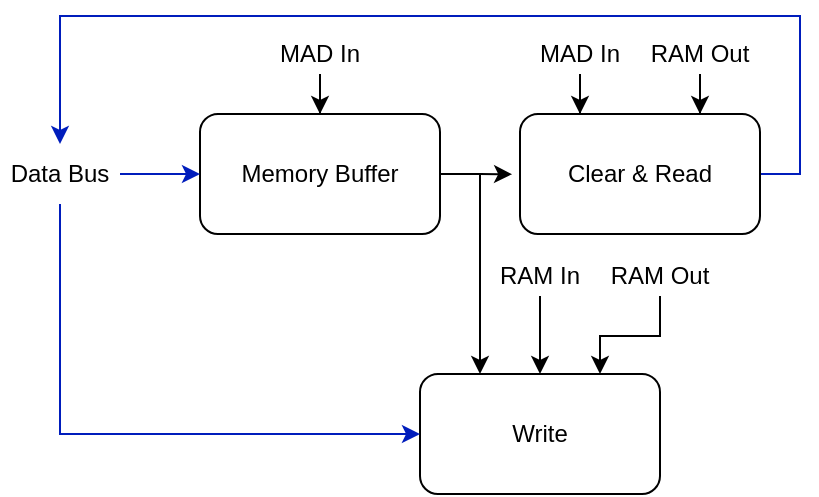 <mxfile version="23.0.2" type="device" pages="4">
  <diagram name="Overall View" id="2HjnJIDavPVu0yzzCqp9">
    <mxGraphModel dx="600" dy="411" grid="1" gridSize="10" guides="1" tooltips="1" connect="1" arrows="1" fold="1" page="1" pageScale="1" pageWidth="850" pageHeight="1100" math="0" shadow="0">
      <root>
        <mxCell id="0" />
        <mxCell id="1" parent="0" />
        <mxCell id="IAmSOxGMy9Cp0XNXCqSv-7" style="edgeStyle=orthogonalEdgeStyle;rounded=0;orthogonalLoop=1;jettySize=auto;html=1;entryX=0.25;entryY=0;entryDx=0;entryDy=0;exitX=1;exitY=0.5;exitDx=0;exitDy=0;" edge="1" parent="1" source="HwnG7Uyc3iMSjxXUISN8-2" target="HwnG7Uyc3iMSjxXUISN8-23">
          <mxGeometry relative="1" as="geometry">
            <Array as="points">
              <mxPoint x="320" y="89" />
              <mxPoint x="320" y="189" />
            </Array>
          </mxGeometry>
        </mxCell>
        <mxCell id="HwnG7Uyc3iMSjxXUISN8-2" value="Memory Buffer" style="rounded=1;whiteSpace=wrap;html=1;" parent="1" vertex="1">
          <mxGeometry x="180" y="59" width="120" height="60" as="geometry" />
        </mxCell>
        <mxCell id="qwOGZZToDOTw8wnsuqdi-5" style="edgeStyle=orthogonalEdgeStyle;rounded=0;orthogonalLoop=1;jettySize=auto;html=1;entryX=0.5;entryY=0;entryDx=0;entryDy=0;" edge="1" parent="1" source="HwnG7Uyc3iMSjxXUISN8-4" target="HwnG7Uyc3iMSjxXUISN8-2">
          <mxGeometry relative="1" as="geometry" />
        </mxCell>
        <mxCell id="HwnG7Uyc3iMSjxXUISN8-4" value="MAD In" style="text;html=1;strokeColor=none;fillColor=none;align=center;verticalAlign=middle;whiteSpace=wrap;rounded=0;" parent="1" vertex="1">
          <mxGeometry x="210" y="19" width="60" height="20" as="geometry" />
        </mxCell>
        <mxCell id="xl5193zpHeagH3aSUyen-3" style="edgeStyle=orthogonalEdgeStyle;rounded=0;orthogonalLoop=1;jettySize=auto;html=1;entryX=0.5;entryY=0;entryDx=0;entryDy=0;exitX=1;exitY=0.5;exitDx=0;exitDy=0;fillColor=#0050ef;strokeColor=#001DBC;" edge="1" parent="1" source="HwnG7Uyc3iMSjxXUISN8-6" target="abH2xLMdvl9PUPN-iVVO-1">
          <mxGeometry relative="1" as="geometry">
            <Array as="points">
              <mxPoint x="480" y="89" />
              <mxPoint x="480" y="10" />
              <mxPoint x="110" y="10" />
            </Array>
          </mxGeometry>
        </mxCell>
        <mxCell id="HwnG7Uyc3iMSjxXUISN8-6" value="Clear &amp;amp; Read" style="rounded=1;whiteSpace=wrap;html=1;" parent="1" vertex="1">
          <mxGeometry x="340" y="59" width="120" height="60" as="geometry" />
        </mxCell>
        <mxCell id="HwnG7Uyc3iMSjxXUISN8-8" style="edgeStyle=orthogonalEdgeStyle;rounded=0;orthogonalLoop=1;jettySize=auto;html=1;entryX=-0.033;entryY=0.502;entryDx=0;entryDy=0;entryPerimeter=0;" parent="1" source="HwnG7Uyc3iMSjxXUISN8-2" target="HwnG7Uyc3iMSjxXUISN8-6" edge="1">
          <mxGeometry relative="1" as="geometry" />
        </mxCell>
        <mxCell id="xl5193zpHeagH3aSUyen-1" style="edgeStyle=orthogonalEdgeStyle;rounded=0;orthogonalLoop=1;jettySize=auto;html=1;entryX=0.25;entryY=0;entryDx=0;entryDy=0;" edge="1" parent="1" source="HwnG7Uyc3iMSjxXUISN8-9" target="HwnG7Uyc3iMSjxXUISN8-6">
          <mxGeometry relative="1" as="geometry" />
        </mxCell>
        <mxCell id="HwnG7Uyc3iMSjxXUISN8-9" value="MAD In" style="text;html=1;strokeColor=none;fillColor=none;align=center;verticalAlign=middle;whiteSpace=wrap;rounded=0;" parent="1" vertex="1">
          <mxGeometry x="340" y="19" width="60" height="20" as="geometry" />
        </mxCell>
        <mxCell id="xl5193zpHeagH3aSUyen-2" style="edgeStyle=orthogonalEdgeStyle;rounded=0;orthogonalLoop=1;jettySize=auto;html=1;entryX=0.75;entryY=0;entryDx=0;entryDy=0;" edge="1" parent="1" source="HwnG7Uyc3iMSjxXUISN8-15" target="HwnG7Uyc3iMSjxXUISN8-6">
          <mxGeometry relative="1" as="geometry" />
        </mxCell>
        <mxCell id="HwnG7Uyc3iMSjxXUISN8-15" value="RAM Out" style="text;html=1;strokeColor=none;fillColor=none;align=center;verticalAlign=middle;whiteSpace=wrap;rounded=0;" parent="1" vertex="1">
          <mxGeometry x="400" y="19" width="60" height="20" as="geometry" />
        </mxCell>
        <mxCell id="HwnG7Uyc3iMSjxXUISN8-23" value="Write" style="rounded=1;whiteSpace=wrap;html=1;" parent="1" vertex="1">
          <mxGeometry x="290" y="189" width="120" height="60" as="geometry" />
        </mxCell>
        <mxCell id="nVA6OyCDiHuKZHcchqbr-2" style="edgeStyle=orthogonalEdgeStyle;rounded=0;orthogonalLoop=1;jettySize=auto;html=1;entryX=0;entryY=0.5;entryDx=0;entryDy=0;fillColor=#0050ef;strokeColor=#001DBC;" parent="1" source="abH2xLMdvl9PUPN-iVVO-1" target="HwnG7Uyc3iMSjxXUISN8-2" edge="1">
          <mxGeometry relative="1" as="geometry" />
        </mxCell>
        <mxCell id="IAmSOxGMy9Cp0XNXCqSv-9" style="edgeStyle=orthogonalEdgeStyle;rounded=0;orthogonalLoop=1;jettySize=auto;html=1;entryX=0;entryY=0.5;entryDx=0;entryDy=0;fillColor=#0050ef;strokeColor=#001DBC;" edge="1" parent="1" source="abH2xLMdvl9PUPN-iVVO-1" target="HwnG7Uyc3iMSjxXUISN8-23">
          <mxGeometry relative="1" as="geometry">
            <Array as="points">
              <mxPoint x="110" y="219" />
            </Array>
          </mxGeometry>
        </mxCell>
        <mxCell id="abH2xLMdvl9PUPN-iVVO-1" value="Data Bus" style="text;html=1;align=center;verticalAlign=middle;whiteSpace=wrap;rounded=0;" parent="1" vertex="1">
          <mxGeometry x="80" y="74" width="60" height="30" as="geometry" />
        </mxCell>
        <mxCell id="qwOGZZToDOTw8wnsuqdi-9" style="edgeStyle=orthogonalEdgeStyle;rounded=0;orthogonalLoop=1;jettySize=auto;html=1;entryX=0.5;entryY=0;entryDx=0;entryDy=0;" edge="1" parent="1" source="qwOGZZToDOTw8wnsuqdi-7" target="HwnG7Uyc3iMSjxXUISN8-23">
          <mxGeometry relative="1" as="geometry" />
        </mxCell>
        <mxCell id="qwOGZZToDOTw8wnsuqdi-7" value="RAM In" style="text;html=1;strokeColor=none;fillColor=none;align=center;verticalAlign=middle;whiteSpace=wrap;rounded=0;" vertex="1" parent="1">
          <mxGeometry x="320" y="130" width="60" height="20" as="geometry" />
        </mxCell>
        <mxCell id="qwOGZZToDOTw8wnsuqdi-10" style="edgeStyle=orthogonalEdgeStyle;rounded=0;orthogonalLoop=1;jettySize=auto;html=1;entryX=0.75;entryY=0;entryDx=0;entryDy=0;" edge="1" parent="1" source="qwOGZZToDOTw8wnsuqdi-8" target="HwnG7Uyc3iMSjxXUISN8-23">
          <mxGeometry relative="1" as="geometry" />
        </mxCell>
        <mxCell id="qwOGZZToDOTw8wnsuqdi-8" value="RAM Out" style="text;html=1;strokeColor=none;fillColor=none;align=center;verticalAlign=middle;whiteSpace=wrap;rounded=0;" vertex="1" parent="1">
          <mxGeometry x="380" y="130" width="60" height="20" as="geometry" />
        </mxCell>
      </root>
    </mxGraphModel>
  </diagram>
  <diagram id="gxNjrEM24qf72HKsvgib" name="Memory Buffer">
    <mxGraphModel dx="724" dy="496" grid="1" gridSize="10" guides="1" tooltips="1" connect="1" arrows="1" fold="1" page="1" pageScale="1" pageWidth="850" pageHeight="1100" math="0" shadow="0">
      <root>
        <mxCell id="0" />
        <mxCell id="1" parent="0" />
        <mxCell id="a8ZN44LbeRUZbYzPy-Rc-8" style="edgeStyle=orthogonalEdgeStyle;rounded=0;orthogonalLoop=1;jettySize=auto;html=1;entryX=0;entryY=0.5;entryDx=0;entryDy=0;" parent="1" source="56kpTKDBBYCY8TOm_6jk-1" target="a8ZN44LbeRUZbYzPy-Rc-7" edge="1">
          <mxGeometry relative="1" as="geometry" />
        </mxCell>
        <mxCell id="56kpTKDBBYCY8TOm_6jk-1" value="4 Bit Memory Register" style="rounded=1;whiteSpace=wrap;html=1;" parent="1" vertex="1">
          <mxGeometry x="365" y="520" width="120" height="60" as="geometry" />
        </mxCell>
        <mxCell id="HOq6LCxLTG9phMckXgMa-2" style="edgeStyle=orthogonalEdgeStyle;rounded=0;orthogonalLoop=1;jettySize=auto;html=1;entryX=0;entryY=0.5;entryDx=0;entryDy=0;fillColor=#0050ef;strokeColor=#001DBC;" parent="1" source="HOq6LCxLTG9phMckXgMa-1" target="56kpTKDBBYCY8TOm_6jk-1" edge="1">
          <mxGeometry relative="1" as="geometry" />
        </mxCell>
        <mxCell id="HOq6LCxLTG9phMckXgMa-1" value="Data Bus (bit 1-4)" style="text;html=1;strokeColor=none;fillColor=none;align=center;verticalAlign=middle;whiteSpace=wrap;rounded=0;" parent="1" vertex="1">
          <mxGeometry x="260" y="535" width="60" height="30" as="geometry" />
        </mxCell>
        <mxCell id="zwiRkpOe4ZfVAHLavM5B-1" style="edgeStyle=orthogonalEdgeStyle;rounded=0;orthogonalLoop=1;jettySize=auto;html=1;entryX=0.25;entryY=0;entryDx=0;entryDy=0;" edge="1" parent="1" source="g3nMdLbG_UlyLjL4q3sz-1" target="56kpTKDBBYCY8TOm_6jk-1">
          <mxGeometry relative="1" as="geometry" />
        </mxCell>
        <mxCell id="zwiRkpOe4ZfVAHLavM5B-2" style="edgeStyle=orthogonalEdgeStyle;rounded=0;orthogonalLoop=1;jettySize=auto;html=1;entryX=0.5;entryY=0;entryDx=0;entryDy=0;" edge="1" parent="1">
          <mxGeometry relative="1" as="geometry">
            <mxPoint x="395" y="460.0" as="sourcePoint" />
            <mxPoint x="395" y="620" as="targetPoint" />
            <Array as="points">
              <mxPoint x="395" y="490" />
              <mxPoint x="340" y="490" />
              <mxPoint x="340" y="600" />
              <mxPoint x="395" y="600" />
            </Array>
          </mxGeometry>
        </mxCell>
        <mxCell id="zwiRkpOe4ZfVAHLavM5B-3" value="Store" style="edgeLabel;html=1;align=center;verticalAlign=middle;resizable=0;points=[];" vertex="1" connectable="0" parent="zwiRkpOe4ZfVAHLavM5B-2">
          <mxGeometry x="-0.902" relative="1" as="geometry">
            <mxPoint as="offset" />
          </mxGeometry>
        </mxCell>
        <mxCell id="g3nMdLbG_UlyLjL4q3sz-1" value="MAD IN" style="text;html=1;strokeColor=none;fillColor=none;align=center;verticalAlign=middle;whiteSpace=wrap;rounded=0;" parent="1" vertex="1">
          <mxGeometry x="365" y="430" width="60" height="30" as="geometry" />
        </mxCell>
        <mxCell id="Ydh9hGL6KFw1JQVediO7-1" value="MAD Bus (X)" style="text;html=1;strokeColor=none;fillColor=none;align=center;verticalAlign=middle;whiteSpace=wrap;rounded=0;" parent="1" vertex="1">
          <mxGeometry x="670" y="535" width="60" height="30" as="geometry" />
        </mxCell>
        <mxCell id="a8ZN44LbeRUZbYzPy-Rc-10" style="edgeStyle=orthogonalEdgeStyle;rounded=0;orthogonalLoop=1;jettySize=auto;html=1;entryX=0;entryY=0.5;entryDx=0;entryDy=0;" parent="1" source="a8ZN44LbeRUZbYzPy-Rc-1" target="a8ZN44LbeRUZbYzPy-Rc-9" edge="1">
          <mxGeometry relative="1" as="geometry" />
        </mxCell>
        <mxCell id="a8ZN44LbeRUZbYzPy-Rc-1" value="4 Bit Memory Register" style="rounded=1;whiteSpace=wrap;html=1;" parent="1" vertex="1">
          <mxGeometry x="365" y="620" width="120" height="60" as="geometry" />
        </mxCell>
        <mxCell id="a8ZN44LbeRUZbYzPy-Rc-5" style="edgeStyle=orthogonalEdgeStyle;rounded=0;orthogonalLoop=1;jettySize=auto;html=1;entryX=0;entryY=0.5;entryDx=0;entryDy=0;fillColor=#0050ef;strokeColor=#001DBC;" parent="1" source="a8ZN44LbeRUZbYzPy-Rc-6" edge="1">
          <mxGeometry relative="1" as="geometry">
            <mxPoint x="365" y="650" as="targetPoint" />
          </mxGeometry>
        </mxCell>
        <mxCell id="a8ZN44LbeRUZbYzPy-Rc-6" value="Data Bus (bit 5-8)" style="text;html=1;strokeColor=none;fillColor=none;align=center;verticalAlign=middle;whiteSpace=wrap;rounded=0;" parent="1" vertex="1">
          <mxGeometry x="260" y="635" width="60" height="30" as="geometry" />
        </mxCell>
        <mxCell id="a8ZN44LbeRUZbYzPy-Rc-11" style="edgeStyle=orthogonalEdgeStyle;rounded=0;orthogonalLoop=1;jettySize=auto;html=1;entryX=0;entryY=0.5;entryDx=0;entryDy=0;" parent="1" source="a8ZN44LbeRUZbYzPy-Rc-7" target="Ydh9hGL6KFw1JQVediO7-1" edge="1">
          <mxGeometry relative="1" as="geometry" />
        </mxCell>
        <mxCell id="a8ZN44LbeRUZbYzPy-Rc-7" value="Demux" style="rounded=1;whiteSpace=wrap;html=1;" parent="1" vertex="1">
          <mxGeometry x="520" y="520" width="120" height="60" as="geometry" />
        </mxCell>
        <mxCell id="a8ZN44LbeRUZbYzPy-Rc-13" style="edgeStyle=orthogonalEdgeStyle;rounded=0;orthogonalLoop=1;jettySize=auto;html=1;entryX=0;entryY=0.5;entryDx=0;entryDy=0;" parent="1" source="a8ZN44LbeRUZbYzPy-Rc-9" target="a8ZN44LbeRUZbYzPy-Rc-12" edge="1">
          <mxGeometry relative="1" as="geometry" />
        </mxCell>
        <mxCell id="a8ZN44LbeRUZbYzPy-Rc-9" value="Demux" style="rounded=1;whiteSpace=wrap;html=1;" parent="1" vertex="1">
          <mxGeometry x="520" y="620" width="120" height="60" as="geometry" />
        </mxCell>
        <mxCell id="a8ZN44LbeRUZbYzPy-Rc-12" value="MAD Bus (Y)" style="text;html=1;strokeColor=none;fillColor=none;align=center;verticalAlign=middle;whiteSpace=wrap;rounded=0;" parent="1" vertex="1">
          <mxGeometry x="680" y="635" width="60" height="30" as="geometry" />
        </mxCell>
      </root>
    </mxGraphModel>
  </diagram>
  <diagram id="0TBPqp-A9VXVMT_MqBz2" name="Clear &amp; Read">
    <mxGraphModel dx="955" dy="654" grid="1" gridSize="10" guides="1" tooltips="1" connect="1" arrows="1" fold="1" page="1" pageScale="1" pageWidth="850" pageHeight="1100" math="0" shadow="0">
      <root>
        <mxCell id="0" />
        <mxCell id="1" parent="0" />
        <mxCell id="MLmihMLtBbQrTPMuKn4d-5" style="edgeStyle=orthogonalEdgeStyle;rounded=0;orthogonalLoop=1;jettySize=auto;html=1;entryX=0;entryY=0.5;entryDx=0;entryDy=0;" parent="1" source="efu6PdWdEUxF-ixjEVpW-1" target="MLmihMLtBbQrTPMuKn4d-4" edge="1">
          <mxGeometry relative="1" as="geometry" />
        </mxCell>
        <mxCell id="efu6PdWdEUxF-ixjEVpW-1" value="8 Bit SR Latch" style="rounded=1;whiteSpace=wrap;html=1;" parent="1" vertex="1">
          <mxGeometry x="365" y="370" width="120" height="60" as="geometry" />
        </mxCell>
        <mxCell id="MLmihMLtBbQrTPMuKn4d-7" style="edgeStyle=orthogonalEdgeStyle;rounded=0;orthogonalLoop=1;jettySize=auto;html=1;entryX=0;entryY=0.5;entryDx=0;entryDy=0;" parent="1" source="MLmihMLtBbQrTPMuKn4d-4" target="MLmihMLtBbQrTPMuKn4d-6" edge="1">
          <mxGeometry relative="1" as="geometry" />
        </mxCell>
        <mxCell id="MLmihMLtBbQrTPMuKn4d-4" value="Read Bus" style="text;html=1;strokeColor=none;fillColor=none;align=center;verticalAlign=middle;whiteSpace=wrap;rounded=0;" parent="1" vertex="1">
          <mxGeometry x="520" y="385" width="60" height="30" as="geometry" />
        </mxCell>
        <mxCell id="MLmihMLtBbQrTPMuKn4d-9" style="edgeStyle=orthogonalEdgeStyle;rounded=0;orthogonalLoop=1;jettySize=auto;html=1;entryX=0;entryY=0.5;entryDx=0;entryDy=0;fillColor=#0050ef;strokeColor=#001DBC;" parent="1" source="MLmihMLtBbQrTPMuKn4d-6" target="MLmihMLtBbQrTPMuKn4d-8" edge="1">
          <mxGeometry relative="1" as="geometry" />
        </mxCell>
        <mxCell id="MLmihMLtBbQrTPMuKn4d-6" value="Tri-state Buffer" style="rounded=1;whiteSpace=wrap;html=1;" parent="1" vertex="1">
          <mxGeometry x="610" y="370" width="120" height="60" as="geometry" />
        </mxCell>
        <mxCell id="MLmihMLtBbQrTPMuKn4d-8" value="Data Bus" style="text;html=1;strokeColor=none;fillColor=none;align=center;verticalAlign=middle;whiteSpace=wrap;rounded=0;" parent="1" vertex="1">
          <mxGeometry x="760" y="385" width="60" height="30" as="geometry" />
        </mxCell>
        <mxCell id="fJfTUJd3gjSyt4e4g-_5-3" style="edgeStyle=orthogonalEdgeStyle;rounded=0;orthogonalLoop=1;jettySize=auto;html=1;entryX=0.5;entryY=0;entryDx=0;entryDy=0;exitX=0.5;exitY=1;exitDx=0;exitDy=0;" edge="1" parent="1" source="MLmihMLtBbQrTPMuKn4d-10" target="fJfTUJd3gjSyt4e4g-_5-2">
          <mxGeometry relative="1" as="geometry">
            <mxPoint x="250" y="190" as="sourcePoint" />
          </mxGeometry>
        </mxCell>
        <mxCell id="fJfTUJd3gjSyt4e4g-_5-4" value="Enable" style="edgeLabel;html=1;align=center;verticalAlign=middle;resizable=0;points=[];" vertex="1" connectable="0" parent="fJfTUJd3gjSyt4e4g-_5-3">
          <mxGeometry x="-0.477" relative="1" as="geometry">
            <mxPoint y="10" as="offset" />
          </mxGeometry>
        </mxCell>
        <mxCell id="MLmihMLtBbQrTPMuKn4d-10" value="MAD In" style="text;html=1;strokeColor=none;fillColor=none;align=center;verticalAlign=middle;whiteSpace=wrap;rounded=0;" parent="1" vertex="1">
          <mxGeometry x="220" y="160" width="60" height="30" as="geometry" />
        </mxCell>
        <mxCell id="MzaGVPg1hhFEpwXI21oT-1" value="Read Circut (unlached)" style="rounded=1;whiteSpace=wrap;html=1;" parent="1" vertex="1">
          <mxGeometry x="190" y="340" width="120" height="120" as="geometry" />
        </mxCell>
        <mxCell id="MzaGVPg1hhFEpwXI21oT-2" value="" style="endArrow=classic;html=1;rounded=0;exitX=1;exitY=0.5;exitDx=0;exitDy=0;entryX=0;entryY=0.5;entryDx=0;entryDy=0;" parent="1" source="MzaGVPg1hhFEpwXI21oT-1" target="efu6PdWdEUxF-ixjEVpW-1" edge="1">
          <mxGeometry relative="1" as="geometry">
            <mxPoint x="325" y="460" as="sourcePoint" />
            <mxPoint x="425" y="460" as="targetPoint" />
          </mxGeometry>
        </mxCell>
        <mxCell id="MzaGVPg1hhFEpwXI21oT-5" value="Out" style="edgeLabel;html=1;align=center;verticalAlign=middle;resizable=0;points=[];" parent="MzaGVPg1hhFEpwXI21oT-2" vertex="1" connectable="0">
          <mxGeometry x="-0.087" y="1" relative="1" as="geometry">
            <mxPoint as="offset" />
          </mxGeometry>
        </mxCell>
        <mxCell id="gVzy7z0Q_A5GeQ3A4Q7E-2" style="edgeStyle=orthogonalEdgeStyle;rounded=0;orthogonalLoop=1;jettySize=auto;html=1;entryX=0;entryY=0.5;entryDx=0;entryDy=0;" parent="1" source="gVzy7z0Q_A5GeQ3A4Q7E-1" target="MzaGVPg1hhFEpwXI21oT-1" edge="1">
          <mxGeometry relative="1" as="geometry" />
        </mxCell>
        <mxCell id="gVzy7z0Q_A5GeQ3A4Q7E-1" value="MAD Bus" style="text;html=1;strokeColor=none;fillColor=none;align=center;verticalAlign=middle;whiteSpace=wrap;rounded=0;" parent="1" vertex="1">
          <mxGeometry x="90" y="385" width="60" height="30" as="geometry" />
        </mxCell>
        <mxCell id="gVzy7z0Q_A5GeQ3A4Q7E-5" style="edgeStyle=orthogonalEdgeStyle;rounded=0;orthogonalLoop=1;jettySize=auto;html=1;entryX=0.5;entryY=0;entryDx=0;entryDy=0;" parent="1" source="gVzy7z0Q_A5GeQ3A4Q7E-4" target="MLmihMLtBbQrTPMuKn4d-6" edge="1">
          <mxGeometry relative="1" as="geometry">
            <mxPoint x="670.0" y="370" as="targetPoint" />
          </mxGeometry>
        </mxCell>
        <mxCell id="gVzy7z0Q_A5GeQ3A4Q7E-7" value="Output" style="edgeLabel;html=1;align=center;verticalAlign=middle;resizable=0;points=[];" parent="gVzy7z0Q_A5GeQ3A4Q7E-5" vertex="1" connectable="0">
          <mxGeometry x="-0.206" relative="1" as="geometry">
            <mxPoint as="offset" />
          </mxGeometry>
        </mxCell>
        <mxCell id="gVzy7z0Q_A5GeQ3A4Q7E-4" value="RAM Out" style="text;html=1;strokeColor=none;fillColor=none;align=center;verticalAlign=middle;whiteSpace=wrap;rounded=0;" parent="1" vertex="1">
          <mxGeometry x="640" y="290" width="60" height="30" as="geometry" />
        </mxCell>
        <mxCell id="rQkE8BCXbQNQJsnsDJ9j-3" style="edgeStyle=orthogonalEdgeStyle;rounded=0;orthogonalLoop=1;jettySize=auto;html=1;exitX=0.5;exitY=1;exitDx=0;exitDy=0;entryX=0.5;entryY=0;entryDx=0;entryDy=0;" edge="1" parent="1" source="fJfTUJd3gjSyt4e4g-_5-2" target="MzaGVPg1hhFEpwXI21oT-1">
          <mxGeometry relative="1" as="geometry" />
        </mxCell>
        <mxCell id="KBCUhyznCKOM7F7iIAkC-1" value="Read Req" style="edgeLabel;html=1;align=center;verticalAlign=middle;resizable=0;points=[];" vertex="1" connectable="0" parent="rQkE8BCXbQNQJsnsDJ9j-3">
          <mxGeometry x="-0.105" relative="1" as="geometry">
            <mxPoint as="offset" />
          </mxGeometry>
        </mxCell>
        <mxCell id="fJfTUJd3gjSyt4e4g-_5-2" value="Pulse" style="rounded=1;whiteSpace=wrap;html=1;" vertex="1" parent="1">
          <mxGeometry x="190" y="230" width="120" height="60" as="geometry" />
        </mxCell>
        <mxCell id="C5D1bkT6a3hrNwqcdV1Z-2" style="edgeStyle=orthogonalEdgeStyle;rounded=0;orthogonalLoop=1;jettySize=auto;html=1;entryX=0.5;entryY=0;entryDx=0;entryDy=0;" edge="1" parent="1" source="C5D1bkT6a3hrNwqcdV1Z-1" target="efu6PdWdEUxF-ixjEVpW-1">
          <mxGeometry relative="1" as="geometry" />
        </mxCell>
        <mxCell id="C5D1bkT6a3hrNwqcdV1Z-1" value="Clear Read Latch" style="text;html=1;align=center;verticalAlign=middle;resizable=0;points=[];autosize=1;strokeColor=none;fillColor=none;" vertex="1" parent="1">
          <mxGeometry x="365" y="310" width="120" height="30" as="geometry" />
        </mxCell>
      </root>
    </mxGraphModel>
  </diagram>
  <diagram id="Xoni254L_x-xjZXarfln" name="Write">
    <mxGraphModel dx="700" dy="479" grid="1" gridSize="10" guides="1" tooltips="1" connect="1" arrows="1" fold="1" page="1" pageScale="1" pageWidth="850" pageHeight="1100" math="0" shadow="0">
      <root>
        <mxCell id="0" />
        <mxCell id="1" parent="0" />
        <mxCell id="VqU0fR63R7LOOr7z1J9s-1" value="Write Circut" style="rounded=1;whiteSpace=wrap;html=1;" parent="1" vertex="1">
          <mxGeometry x="360" y="410" width="120" height="120" as="geometry" />
        </mxCell>
        <mxCell id="nlGolPOKvCyMTT5XieC6-3" style="edgeStyle=orthogonalEdgeStyle;rounded=0;orthogonalLoop=1;jettySize=auto;html=1;exitX=1;exitY=0.5;exitDx=0;exitDy=0;exitPerimeter=0;entryX=0.5;entryY=0;entryDx=0;entryDy=0;" edge="1" parent="1" source="1RSwz8THjo6MLZgPi6CU-1" target="nbMSIF-wemH1YKVZomiB-1">
          <mxGeometry relative="1" as="geometry">
            <mxPoint x="420" y="238" as="targetPoint" />
          </mxGeometry>
        </mxCell>
        <mxCell id="v9uc7F-4iM4HFtnmDqdS-3" value="" style="edgeStyle=orthogonalEdgeStyle;rounded=0;orthogonalLoop=1;jettySize=auto;html=1;" edge="1" parent="1" source="1RSwz8THjo6MLZgPi6CU-1" target="nbMSIF-wemH1YKVZomiB-1">
          <mxGeometry relative="1" as="geometry" />
        </mxCell>
        <mxCell id="1RSwz8THjo6MLZgPi6CU-1" value="" style="shape=xor;whiteSpace=wrap;html=1;rotation=90;" parent="1" vertex="1">
          <mxGeometry x="400" y="170" width="40" height="40" as="geometry" />
        </mxCell>
        <mxCell id="H_AJgnfb5kWSsaprmk7p-1" value="RAM In" style="text;html=1;strokeColor=none;fillColor=none;align=center;verticalAlign=middle;whiteSpace=wrap;rounded=0;" parent="1" vertex="1">
          <mxGeometry x="360" y="100" width="60" height="30" as="geometry" />
        </mxCell>
        <mxCell id="H_AJgnfb5kWSsaprmk7p-2" value="RAM Out" style="text;html=1;strokeColor=none;fillColor=none;align=center;verticalAlign=middle;whiteSpace=wrap;rounded=0;" parent="1" vertex="1">
          <mxGeometry x="425" y="100" width="60" height="30" as="geometry" />
        </mxCell>
        <mxCell id="H_AJgnfb5kWSsaprmk7p-3" style="edgeStyle=orthogonalEdgeStyle;rounded=0;orthogonalLoop=1;jettySize=auto;html=1;entryX=0.175;entryY=0.75;entryDx=0;entryDy=0;entryPerimeter=0;exitX=0.5;exitY=1;exitDx=0;exitDy=0;" parent="1" source="H_AJgnfb5kWSsaprmk7p-1" target="1RSwz8THjo6MLZgPi6CU-1" edge="1">
          <mxGeometry relative="1" as="geometry">
            <mxPoint x="390" y="140" as="sourcePoint" />
          </mxGeometry>
        </mxCell>
        <mxCell id="H_AJgnfb5kWSsaprmk7p-4" style="edgeStyle=orthogonalEdgeStyle;rounded=0;orthogonalLoop=1;jettySize=auto;html=1;entryX=0.175;entryY=0.25;entryDx=0;entryDy=0;entryPerimeter=0;exitX=0.5;exitY=1;exitDx=0;exitDy=0;" parent="1" source="H_AJgnfb5kWSsaprmk7p-2" target="1RSwz8THjo6MLZgPi6CU-1" edge="1">
          <mxGeometry relative="1" as="geometry">
            <mxPoint x="450" y="140" as="sourcePoint" />
          </mxGeometry>
        </mxCell>
        <mxCell id="1SZDw0nH7Ok0uYuhOiBn-3" style="edgeStyle=orthogonalEdgeStyle;rounded=0;orthogonalLoop=1;jettySize=auto;html=1;entryX=0;entryY=0.25;entryDx=0;entryDy=0;" parent="1" source="1SZDw0nH7Ok0uYuhOiBn-2" target="VqU0fR63R7LOOr7z1J9s-1" edge="1">
          <mxGeometry relative="1" as="geometry" />
        </mxCell>
        <mxCell id="1SZDw0nH7Ok0uYuhOiBn-2" value="MAD Bus" style="text;html=1;strokeColor=none;fillColor=none;align=center;verticalAlign=middle;whiteSpace=wrap;rounded=0;" parent="1" vertex="1">
          <mxGeometry x="220" y="420" width="60" height="40" as="geometry" />
        </mxCell>
        <mxCell id="peSPsMEoaVf7qHNSEP-g-1" style="edgeStyle=orthogonalEdgeStyle;rounded=0;orthogonalLoop=1;jettySize=auto;html=1;entryX=0;entryY=0.5;entryDx=0;entryDy=0;fillColor=#0050ef;strokeColor=#001DBC;" edge="1" parent="1" source="I5VT_K7DEE-KBeWeS-qQ-1" target="Ph01dL__mG3_fACueGqZ-1">
          <mxGeometry relative="1" as="geometry" />
        </mxCell>
        <mxCell id="I5VT_K7DEE-KBeWeS-qQ-1" value="Data Bus" style="text;html=1;strokeColor=none;fillColor=none;align=center;verticalAlign=middle;whiteSpace=wrap;rounded=0;" vertex="1" parent="1">
          <mxGeometry x="90" y="485" width="60" height="30" as="geometry" />
        </mxCell>
        <mxCell id="peSPsMEoaVf7qHNSEP-g-2" style="edgeStyle=orthogonalEdgeStyle;rounded=0;orthogonalLoop=1;jettySize=auto;html=1;entryX=0;entryY=0.75;entryDx=0;entryDy=0;" edge="1" parent="1" source="Ph01dL__mG3_fACueGqZ-1" target="VqU0fR63R7LOOr7z1J9s-1">
          <mxGeometry relative="1" as="geometry" />
        </mxCell>
        <mxCell id="peSPsMEoaVf7qHNSEP-g-3" value="Inhibit&lt;br&gt;Bus" style="edgeLabel;html=1;align=center;verticalAlign=middle;resizable=0;points=[];" vertex="1" connectable="0" parent="peSPsMEoaVf7qHNSEP-g-2">
          <mxGeometry x="-0.049" y="1" relative="1" as="geometry">
            <mxPoint as="offset" />
          </mxGeometry>
        </mxCell>
        <mxCell id="Ph01dL__mG3_fACueGqZ-1" value="8 Bit Inverter" style="rounded=1;whiteSpace=wrap;html=1;" vertex="1" parent="1">
          <mxGeometry x="170" y="470" width="120" height="60" as="geometry" />
        </mxCell>
        <mxCell id="tmWeTpylSbpn1LlIUV_R-2" style="edgeStyle=orthogonalEdgeStyle;rounded=0;orthogonalLoop=1;jettySize=auto;html=1;entryX=0.5;entryY=0;entryDx=0;entryDy=0;" edge="1" parent="1" source="nbMSIF-wemH1YKVZomiB-1">
          <mxGeometry relative="1" as="geometry">
            <mxPoint x="420" y="340" as="targetPoint" />
          </mxGeometry>
        </mxCell>
        <mxCell id="rsJlBWmcSJXimWo7YZ_Z-1" style="edgeStyle=orthogonalEdgeStyle;rounded=0;orthogonalLoop=1;jettySize=auto;html=1;entryX=0.5;entryY=0;entryDx=0;entryDy=0;" edge="1" parent="1" source="nbMSIF-wemH1YKVZomiB-1" target="VqU0fR63R7LOOr7z1J9s-1">
          <mxGeometry relative="1" as="geometry" />
        </mxCell>
        <mxCell id="rsJlBWmcSJXimWo7YZ_Z-2" value="Write Req" style="edgeLabel;html=1;align=center;verticalAlign=middle;resizable=0;points=[];" vertex="1" connectable="0" parent="rsJlBWmcSJXimWo7YZ_Z-1">
          <mxGeometry x="-0.349" y="-1" relative="1" as="geometry">
            <mxPoint as="offset" />
          </mxGeometry>
        </mxCell>
        <mxCell id="nbMSIF-wemH1YKVZomiB-1" value="Pulse" style="rounded=1;whiteSpace=wrap;html=1;" vertex="1" parent="1">
          <mxGeometry x="360" y="312" width="120" height="60" as="geometry" />
        </mxCell>
        <mxCell id="v9uc7F-4iM4HFtnmDqdS-1" value="Clear Read Latch" style="text;html=1;align=center;verticalAlign=middle;resizable=0;points=[];autosize=1;strokeColor=none;fillColor=none;" vertex="1" parent="1">
          <mxGeometry x="470" y="230" width="120" height="30" as="geometry" />
        </mxCell>
        <mxCell id="v9uc7F-4iM4HFtnmDqdS-5" style="edgeStyle=orthogonalEdgeStyle;rounded=0;orthogonalLoop=1;jettySize=auto;html=1;entryX=0.003;entryY=0.523;entryDx=0;entryDy=0;entryPerimeter=0;exitX=1;exitY=0.5;exitDx=0;exitDy=0;exitPerimeter=0;" edge="1" parent="1" source="1RSwz8THjo6MLZgPi6CU-1" target="v9uc7F-4iM4HFtnmDqdS-1">
          <mxGeometry relative="1" as="geometry" />
        </mxCell>
      </root>
    </mxGraphModel>
  </diagram>
</mxfile>
